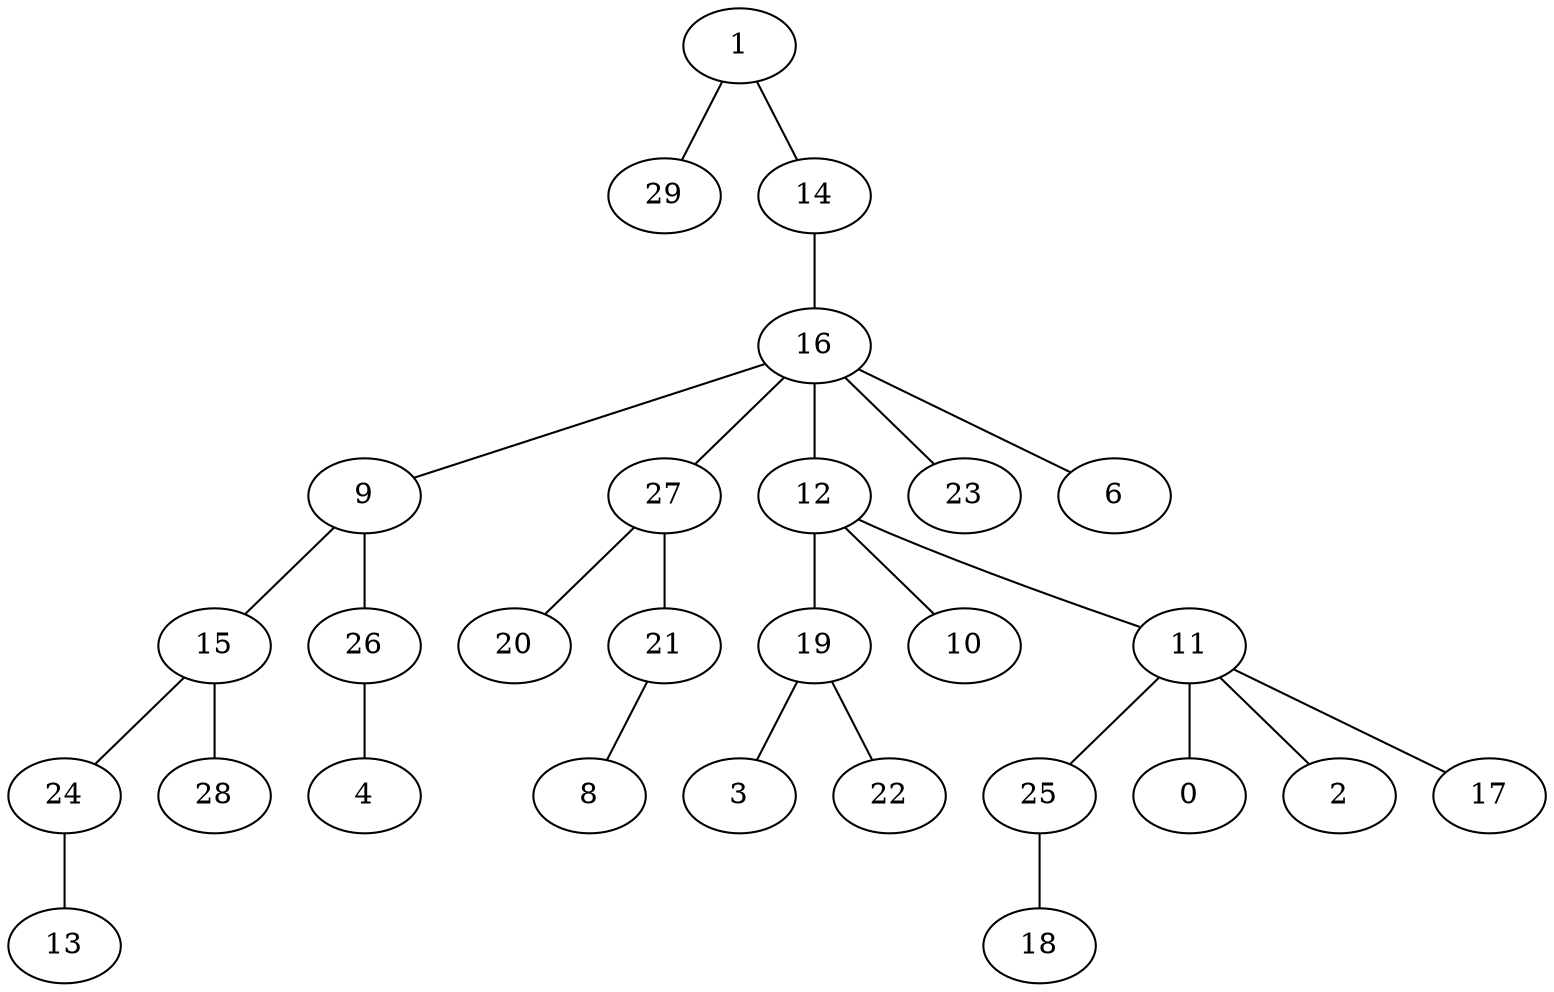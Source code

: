 graph{
   16 -- 9;
   24 -- 13;
   19 -- 3;
   16 -- 27;
   12 -- 10;
   15 -- 24;
   19 -- 22;
   1 -- 29;
   27 -- 20;
   12 -- 19;
   15 -- 28;
   16 -- 23;
   25 -- 18;
   27 -- 21;
   21 -- 8;
   11 -- 0;
   9 -- 26;
   11 -- 2;
   16 -- 6;
   16 -- 12;
   26 -- 4;
   1 -- 14;
   9 -- 15;
   11 -- 25;
   12 -- 11;
   14 -- 16;
   11 -- 17;
}